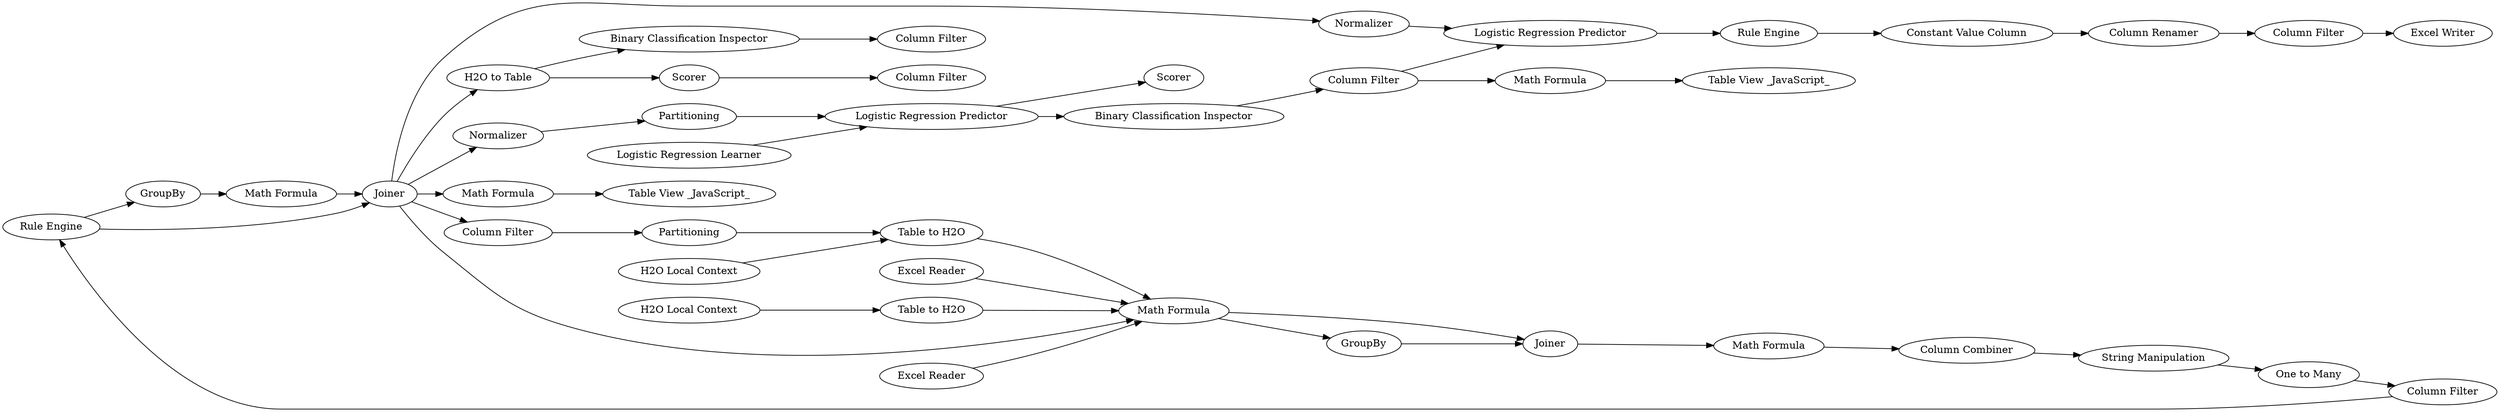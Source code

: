 digraph {
	308 -> 309
	313 -> 315
	282 -> 283
	297 -> 298
	316 -> 520
	315 -> 316
	293 -> 282
	520 -> 521
	286 -> 293
	32 -> 89
	303 -> 305
	28 -> 26
	33 -> 286
	297 -> 299
	308 -> 307
	26 -> 297
	298 -> 299
	32 -> 350
	313 -> 314
	285 -> 33
	305 -> 304
	316 -> 285
	309 -> 357
	291 -> 292
	299 -> 300
	312 -> 313
	309 -> 291
	350 -> 353
	89 -> 352
	309 -> 32
	296 -> 311
	295 -> 172
	307 -> 310
	310 -> 309
	304 -> 306
	172 -> 25
	311 -> 313
	309 -> 297
	309 -> 296
	27 -> 25
	309 -> 295
	306 -> 308
	25 -> 297
	262 -> 297
	263 -> 297
	357 -> 285
	300 -> 303
	306 [label="Column Filter"]
	27 [label="H2O Local Context"]
	263 [label="Excel Reader"]
	292 [label="Table View _JavaScript_"]
	308 [label="Rule Engine"]
	307 [label=GroupBy]
	89 [label="Binary Classification Inspector"]
	521 [label="Table View _JavaScript_"]
	304 [label="One to Many"]
	26 [label="Table to H2O"]
	286 [label="Constant Value Column"]
	295 [label="Column Filter"]
	313 [label="Logistic Regression Predictor"]
	283 [label="Excel Writer"]
	357 [label=Normalizer]
	315 [label="Binary Classification Inspector"]
	316 [label="Column Filter"]
	311 [label=Partitioning]
	291 [label="Math Formula"]
	25 [label="Table to H2O"]
	309 [label=Joiner]
	282 [label="Column Filter"]
	33 [label="Rule Engine"]
	520 [label="Math Formula"]
	262 [label="Excel Reader"]
	285 [label="Logistic Regression Predictor"]
	310 [label="Math Formula"]
	299 [label=Joiner]
	28 [label="H2O Local Context"]
	296 [label=Normalizer]
	293 [label="Column Renamer"]
	172 [label=Partitioning]
	352 [label="Column Filter"]
	298 [label=GroupBy]
	314 [label=Scorer]
	350 [label=Scorer]
	303 [label="Column Combiner"]
	300 [label="Math Formula"]
	305 [label="String Manipulation"]
	312 [label="Logistic Regression Learner"]
	353 [label="Column Filter"]
	32 [label="H2O to Table"]
	297 [label="Math Formula"]
	rankdir=LR
}
